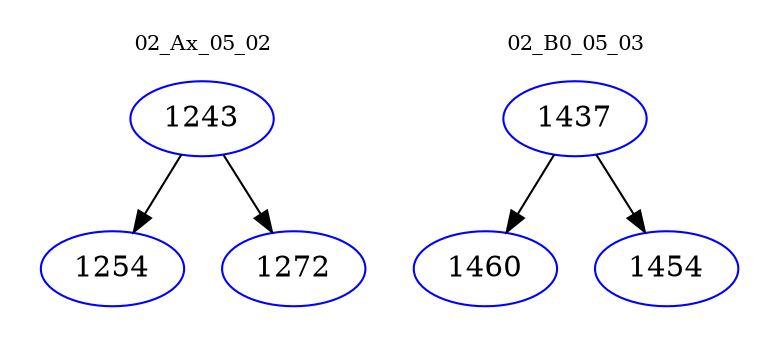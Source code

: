 digraph{
subgraph cluster_0 {
color = white
label = "02_Ax_05_02";
fontsize=10;
T0_1243 [label="1243", color="blue"]
T0_1243 -> T0_1254 [color="black"]
T0_1254 [label="1254", color="blue"]
T0_1243 -> T0_1272 [color="black"]
T0_1272 [label="1272", color="blue"]
}
subgraph cluster_1 {
color = white
label = "02_B0_05_03";
fontsize=10;
T1_1437 [label="1437", color="blue"]
T1_1437 -> T1_1460 [color="black"]
T1_1460 [label="1460", color="blue"]
T1_1437 -> T1_1454 [color="black"]
T1_1454 [label="1454", color="blue"]
}
}
